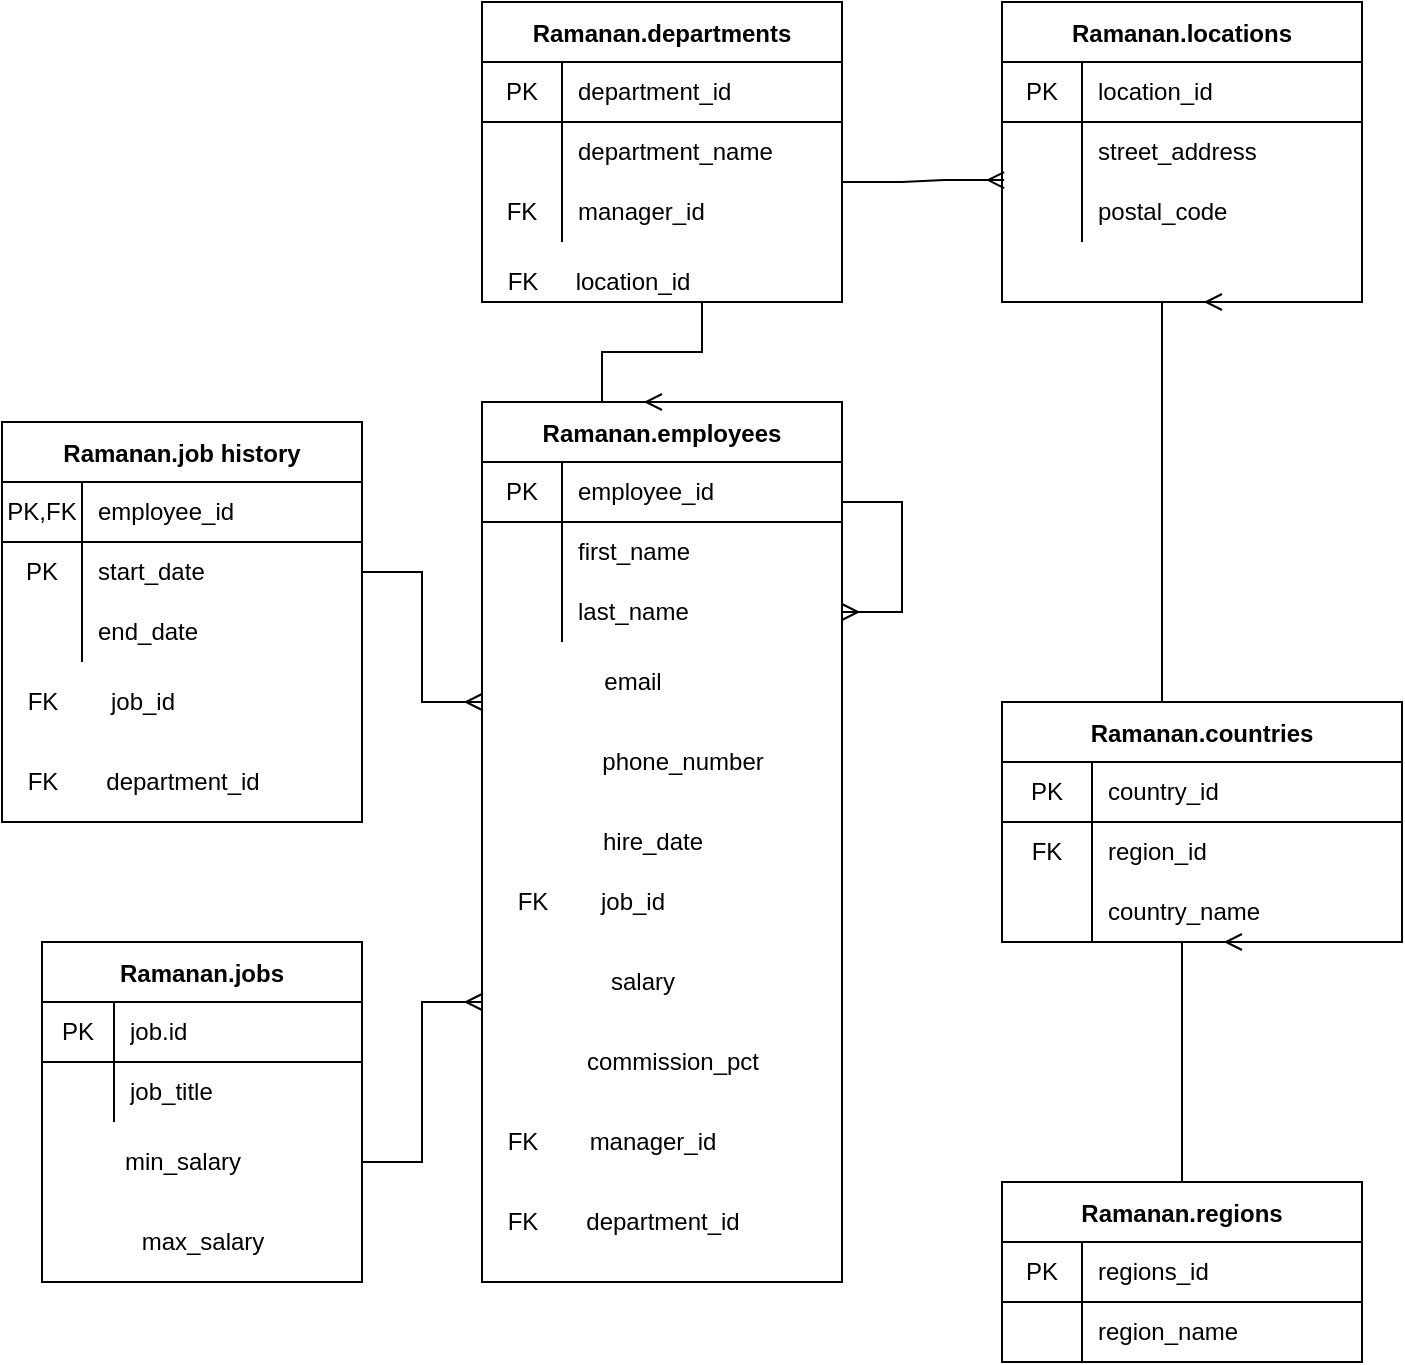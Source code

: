 <mxfile version="15.8.3" type="github">
  <diagram id="_do2Wq0CQdzgEeRjjp6B" name="Page-1">
    <mxGraphModel dx="1422" dy="794" grid="1" gridSize="10" guides="1" tooltips="1" connect="1" arrows="1" fold="1" page="1" pageScale="1" pageWidth="850" pageHeight="1100" math="0" shadow="0">
      <root>
        <mxCell id="0" />
        <mxCell id="1" parent="0" />
        <mxCell id="Srm0D1sLeT1AvmUreg3P-7" value="Ramanan.jobs" style="shape=table;startSize=30;container=1;collapsible=0;childLayout=tableLayout;fixedRows=1;rowLines=0;fontStyle=1;align=center;pointerEvents=1;" vertex="1" parent="1">
          <mxGeometry x="80" y="680" width="160" height="170" as="geometry" />
        </mxCell>
        <mxCell id="Srm0D1sLeT1AvmUreg3P-8" value="" style="shape=partialRectangle;html=1;whiteSpace=wrap;collapsible=0;dropTarget=0;pointerEvents=1;fillColor=none;top=0;left=0;bottom=1;right=0;points=[[0,0.5],[1,0.5]];portConstraint=eastwest;" vertex="1" parent="Srm0D1sLeT1AvmUreg3P-7">
          <mxGeometry y="30" width="160" height="30" as="geometry" />
        </mxCell>
        <mxCell id="Srm0D1sLeT1AvmUreg3P-9" value="PK" style="shape=partialRectangle;html=1;whiteSpace=wrap;connectable=0;fillColor=none;top=0;left=0;bottom=0;right=0;overflow=hidden;pointerEvents=1;" vertex="1" parent="Srm0D1sLeT1AvmUreg3P-8">
          <mxGeometry width="36" height="30" as="geometry">
            <mxRectangle width="36" height="30" as="alternateBounds" />
          </mxGeometry>
        </mxCell>
        <mxCell id="Srm0D1sLeT1AvmUreg3P-10" value="job.id" style="shape=partialRectangle;html=1;whiteSpace=wrap;connectable=0;fillColor=none;top=0;left=0;bottom=0;right=0;align=left;spacingLeft=6;overflow=hidden;pointerEvents=1;" vertex="1" parent="Srm0D1sLeT1AvmUreg3P-8">
          <mxGeometry x="36" width="124" height="30" as="geometry">
            <mxRectangle width="124" height="30" as="alternateBounds" />
          </mxGeometry>
        </mxCell>
        <mxCell id="Srm0D1sLeT1AvmUreg3P-11" value="" style="shape=partialRectangle;html=1;whiteSpace=wrap;collapsible=0;dropTarget=0;pointerEvents=1;fillColor=none;top=0;left=0;bottom=0;right=0;points=[[0,0.5],[1,0.5]];portConstraint=eastwest;" vertex="1" parent="Srm0D1sLeT1AvmUreg3P-7">
          <mxGeometry y="60" width="160" height="30" as="geometry" />
        </mxCell>
        <mxCell id="Srm0D1sLeT1AvmUreg3P-12" value="" style="shape=partialRectangle;html=1;whiteSpace=wrap;connectable=0;fillColor=none;top=0;left=0;bottom=0;right=0;overflow=hidden;pointerEvents=1;" vertex="1" parent="Srm0D1sLeT1AvmUreg3P-11">
          <mxGeometry width="36" height="30" as="geometry">
            <mxRectangle width="36" height="30" as="alternateBounds" />
          </mxGeometry>
        </mxCell>
        <mxCell id="Srm0D1sLeT1AvmUreg3P-13" value="job_title" style="shape=partialRectangle;html=1;whiteSpace=wrap;connectable=0;fillColor=none;top=0;left=0;bottom=0;right=0;align=left;spacingLeft=6;overflow=hidden;pointerEvents=1;" vertex="1" parent="Srm0D1sLeT1AvmUreg3P-11">
          <mxGeometry x="36" width="124" height="30" as="geometry">
            <mxRectangle width="124" height="30" as="alternateBounds" />
          </mxGeometry>
        </mxCell>
        <mxCell id="Srm0D1sLeT1AvmUreg3P-19" value="min_salary" style="text;html=1;align=center;verticalAlign=middle;resizable=0;points=[];autosize=1;strokeColor=none;fillColor=none;" vertex="1" parent="1">
          <mxGeometry x="115" y="780" width="70" height="20" as="geometry" />
        </mxCell>
        <mxCell id="Srm0D1sLeT1AvmUreg3P-20" value="max_salary" style="text;html=1;align=center;verticalAlign=middle;resizable=0;points=[];autosize=1;strokeColor=none;fillColor=none;" vertex="1" parent="1">
          <mxGeometry x="120" y="820" width="80" height="20" as="geometry" />
        </mxCell>
        <mxCell id="Srm0D1sLeT1AvmUreg3P-22" value="Ramanan.regions" style="shape=table;startSize=30;container=1;collapsible=0;childLayout=tableLayout;fixedRows=1;rowLines=0;fontStyle=1;align=center;pointerEvents=1;" vertex="1" parent="1">
          <mxGeometry x="560" y="800" width="180" height="90" as="geometry" />
        </mxCell>
        <mxCell id="Srm0D1sLeT1AvmUreg3P-23" value="" style="shape=partialRectangle;html=1;whiteSpace=wrap;collapsible=0;dropTarget=0;pointerEvents=1;fillColor=none;top=0;left=0;bottom=1;right=0;points=[[0,0.5],[1,0.5]];portConstraint=eastwest;" vertex="1" parent="Srm0D1sLeT1AvmUreg3P-22">
          <mxGeometry y="30" width="180" height="30" as="geometry" />
        </mxCell>
        <mxCell id="Srm0D1sLeT1AvmUreg3P-24" value="PK" style="shape=partialRectangle;html=1;whiteSpace=wrap;connectable=0;fillColor=none;top=0;left=0;bottom=0;right=0;overflow=hidden;pointerEvents=1;" vertex="1" parent="Srm0D1sLeT1AvmUreg3P-23">
          <mxGeometry width="40" height="30" as="geometry">
            <mxRectangle width="40" height="30" as="alternateBounds" />
          </mxGeometry>
        </mxCell>
        <mxCell id="Srm0D1sLeT1AvmUreg3P-25" value="regions_id" style="shape=partialRectangle;html=1;whiteSpace=wrap;connectable=0;fillColor=none;top=0;left=0;bottom=0;right=0;align=left;spacingLeft=6;overflow=hidden;pointerEvents=1;" vertex="1" parent="Srm0D1sLeT1AvmUreg3P-23">
          <mxGeometry x="40" width="140" height="30" as="geometry">
            <mxRectangle width="140" height="30" as="alternateBounds" />
          </mxGeometry>
        </mxCell>
        <mxCell id="Srm0D1sLeT1AvmUreg3P-26" value="" style="shape=partialRectangle;html=1;whiteSpace=wrap;collapsible=0;dropTarget=0;pointerEvents=1;fillColor=none;top=0;left=0;bottom=0;right=0;points=[[0,0.5],[1,0.5]];portConstraint=eastwest;" vertex="1" parent="Srm0D1sLeT1AvmUreg3P-22">
          <mxGeometry y="60" width="180" height="30" as="geometry" />
        </mxCell>
        <mxCell id="Srm0D1sLeT1AvmUreg3P-27" value="" style="shape=partialRectangle;html=1;whiteSpace=wrap;connectable=0;fillColor=none;top=0;left=0;bottom=0;right=0;overflow=hidden;pointerEvents=1;" vertex="1" parent="Srm0D1sLeT1AvmUreg3P-26">
          <mxGeometry width="40" height="30" as="geometry">
            <mxRectangle width="40" height="30" as="alternateBounds" />
          </mxGeometry>
        </mxCell>
        <mxCell id="Srm0D1sLeT1AvmUreg3P-28" value="region_name" style="shape=partialRectangle;html=1;whiteSpace=wrap;connectable=0;fillColor=none;top=0;left=0;bottom=0;right=0;align=left;spacingLeft=6;overflow=hidden;pointerEvents=1;" vertex="1" parent="Srm0D1sLeT1AvmUreg3P-26">
          <mxGeometry x="40" width="140" height="30" as="geometry">
            <mxRectangle width="140" height="30" as="alternateBounds" />
          </mxGeometry>
        </mxCell>
        <mxCell id="Srm0D1sLeT1AvmUreg3P-35" value="Ramanan.countries" style="shape=table;startSize=30;container=1;collapsible=0;childLayout=tableLayout;fixedRows=1;rowLines=0;fontStyle=1;align=center;pointerEvents=1;" vertex="1" parent="1">
          <mxGeometry x="560" y="560" width="200" height="120" as="geometry" />
        </mxCell>
        <mxCell id="Srm0D1sLeT1AvmUreg3P-36" value="" style="shape=partialRectangle;html=1;whiteSpace=wrap;collapsible=0;dropTarget=0;pointerEvents=1;fillColor=none;top=0;left=0;bottom=1;right=0;points=[[0,0.5],[1,0.5]];portConstraint=eastwest;" vertex="1" parent="Srm0D1sLeT1AvmUreg3P-35">
          <mxGeometry y="30" width="200" height="30" as="geometry" />
        </mxCell>
        <mxCell id="Srm0D1sLeT1AvmUreg3P-37" value="PK" style="shape=partialRectangle;html=1;whiteSpace=wrap;connectable=0;fillColor=none;top=0;left=0;bottom=0;right=0;overflow=hidden;pointerEvents=1;" vertex="1" parent="Srm0D1sLeT1AvmUreg3P-36">
          <mxGeometry width="45" height="30" as="geometry">
            <mxRectangle width="45" height="30" as="alternateBounds" />
          </mxGeometry>
        </mxCell>
        <mxCell id="Srm0D1sLeT1AvmUreg3P-38" value="country_id" style="shape=partialRectangle;html=1;whiteSpace=wrap;connectable=0;fillColor=none;top=0;left=0;bottom=0;right=0;align=left;spacingLeft=6;overflow=hidden;pointerEvents=1;" vertex="1" parent="Srm0D1sLeT1AvmUreg3P-36">
          <mxGeometry x="45" width="155" height="30" as="geometry">
            <mxRectangle width="155" height="30" as="alternateBounds" />
          </mxGeometry>
        </mxCell>
        <mxCell id="Srm0D1sLeT1AvmUreg3P-42" value="" style="shape=partialRectangle;html=1;whiteSpace=wrap;collapsible=0;dropTarget=0;pointerEvents=1;fillColor=none;top=0;left=0;bottom=0;right=0;points=[[0,0.5],[1,0.5]];portConstraint=eastwest;" vertex="1" parent="Srm0D1sLeT1AvmUreg3P-35">
          <mxGeometry y="60" width="200" height="30" as="geometry" />
        </mxCell>
        <mxCell id="Srm0D1sLeT1AvmUreg3P-43" value="FK" style="shape=partialRectangle;html=1;whiteSpace=wrap;connectable=0;fillColor=none;top=0;left=0;bottom=0;right=0;overflow=hidden;pointerEvents=1;" vertex="1" parent="Srm0D1sLeT1AvmUreg3P-42">
          <mxGeometry width="45" height="30" as="geometry">
            <mxRectangle width="45" height="30" as="alternateBounds" />
          </mxGeometry>
        </mxCell>
        <mxCell id="Srm0D1sLeT1AvmUreg3P-44" value="region_id" style="shape=partialRectangle;html=1;whiteSpace=wrap;connectable=0;fillColor=none;top=0;left=0;bottom=0;right=0;align=left;spacingLeft=6;overflow=hidden;pointerEvents=1;" vertex="1" parent="Srm0D1sLeT1AvmUreg3P-42">
          <mxGeometry x="45" width="155" height="30" as="geometry">
            <mxRectangle width="155" height="30" as="alternateBounds" />
          </mxGeometry>
        </mxCell>
        <mxCell id="Srm0D1sLeT1AvmUreg3P-39" value="" style="shape=partialRectangle;html=1;whiteSpace=wrap;collapsible=0;dropTarget=0;pointerEvents=1;fillColor=none;top=0;left=0;bottom=0;right=0;points=[[0,0.5],[1,0.5]];portConstraint=eastwest;" vertex="1" parent="Srm0D1sLeT1AvmUreg3P-35">
          <mxGeometry y="90" width="200" height="30" as="geometry" />
        </mxCell>
        <mxCell id="Srm0D1sLeT1AvmUreg3P-40" value="" style="shape=partialRectangle;html=1;whiteSpace=wrap;connectable=0;fillColor=none;top=0;left=0;bottom=0;right=0;overflow=hidden;pointerEvents=1;" vertex="1" parent="Srm0D1sLeT1AvmUreg3P-39">
          <mxGeometry width="45" height="30" as="geometry">
            <mxRectangle width="45" height="30" as="alternateBounds" />
          </mxGeometry>
        </mxCell>
        <mxCell id="Srm0D1sLeT1AvmUreg3P-41" value="country_name" style="shape=partialRectangle;html=1;whiteSpace=wrap;connectable=0;fillColor=none;top=0;left=0;bottom=0;right=0;align=left;spacingLeft=6;overflow=hidden;pointerEvents=1;" vertex="1" parent="Srm0D1sLeT1AvmUreg3P-39">
          <mxGeometry x="45" width="155" height="30" as="geometry">
            <mxRectangle width="155" height="30" as="alternateBounds" />
          </mxGeometry>
        </mxCell>
        <mxCell id="Srm0D1sLeT1AvmUreg3P-47" value="Ramanan.locations" style="shape=table;startSize=30;container=1;collapsible=0;childLayout=tableLayout;fixedRows=1;rowLines=0;fontStyle=1;align=center;pointerEvents=1;" vertex="1" parent="1">
          <mxGeometry x="560" y="210" width="180" height="150" as="geometry" />
        </mxCell>
        <mxCell id="Srm0D1sLeT1AvmUreg3P-48" value="" style="shape=partialRectangle;html=1;whiteSpace=wrap;collapsible=0;dropTarget=0;pointerEvents=1;fillColor=none;top=0;left=0;bottom=1;right=0;points=[[0,0.5],[1,0.5]];portConstraint=eastwest;" vertex="1" parent="Srm0D1sLeT1AvmUreg3P-47">
          <mxGeometry y="30" width="180" height="30" as="geometry" />
        </mxCell>
        <mxCell id="Srm0D1sLeT1AvmUreg3P-49" value="PK" style="shape=partialRectangle;html=1;whiteSpace=wrap;connectable=0;fillColor=none;top=0;left=0;bottom=0;right=0;overflow=hidden;pointerEvents=1;" vertex="1" parent="Srm0D1sLeT1AvmUreg3P-48">
          <mxGeometry width="40" height="30" as="geometry">
            <mxRectangle width="40" height="30" as="alternateBounds" />
          </mxGeometry>
        </mxCell>
        <mxCell id="Srm0D1sLeT1AvmUreg3P-50" value="location_id" style="shape=partialRectangle;html=1;whiteSpace=wrap;connectable=0;fillColor=none;top=0;left=0;bottom=0;right=0;align=left;spacingLeft=6;overflow=hidden;pointerEvents=1;" vertex="1" parent="Srm0D1sLeT1AvmUreg3P-48">
          <mxGeometry x="40" width="140" height="30" as="geometry">
            <mxRectangle width="140" height="30" as="alternateBounds" />
          </mxGeometry>
        </mxCell>
        <mxCell id="Srm0D1sLeT1AvmUreg3P-51" value="" style="shape=partialRectangle;html=1;whiteSpace=wrap;collapsible=0;dropTarget=0;pointerEvents=1;fillColor=none;top=0;left=0;bottom=0;right=0;points=[[0,0.5],[1,0.5]];portConstraint=eastwest;" vertex="1" parent="Srm0D1sLeT1AvmUreg3P-47">
          <mxGeometry y="60" width="180" height="30" as="geometry" />
        </mxCell>
        <mxCell id="Srm0D1sLeT1AvmUreg3P-52" value="" style="shape=partialRectangle;html=1;whiteSpace=wrap;connectable=0;fillColor=none;top=0;left=0;bottom=0;right=0;overflow=hidden;pointerEvents=1;" vertex="1" parent="Srm0D1sLeT1AvmUreg3P-51">
          <mxGeometry width="40" height="30" as="geometry">
            <mxRectangle width="40" height="30" as="alternateBounds" />
          </mxGeometry>
        </mxCell>
        <mxCell id="Srm0D1sLeT1AvmUreg3P-53" value="street_address" style="shape=partialRectangle;html=1;whiteSpace=wrap;connectable=0;fillColor=none;top=0;left=0;bottom=0;right=0;align=left;spacingLeft=6;overflow=hidden;pointerEvents=1;" vertex="1" parent="Srm0D1sLeT1AvmUreg3P-51">
          <mxGeometry x="40" width="140" height="30" as="geometry">
            <mxRectangle width="140" height="30" as="alternateBounds" />
          </mxGeometry>
        </mxCell>
        <mxCell id="Srm0D1sLeT1AvmUreg3P-54" value="" style="shape=partialRectangle;html=1;whiteSpace=wrap;collapsible=0;dropTarget=0;pointerEvents=1;fillColor=none;top=0;left=0;bottom=0;right=0;points=[[0,0.5],[1,0.5]];portConstraint=eastwest;" vertex="1" parent="Srm0D1sLeT1AvmUreg3P-47">
          <mxGeometry y="90" width="180" height="30" as="geometry" />
        </mxCell>
        <mxCell id="Srm0D1sLeT1AvmUreg3P-55" value="" style="shape=partialRectangle;html=1;whiteSpace=wrap;connectable=0;fillColor=none;top=0;left=0;bottom=0;right=0;overflow=hidden;pointerEvents=1;" vertex="1" parent="Srm0D1sLeT1AvmUreg3P-54">
          <mxGeometry width="40" height="30" as="geometry">
            <mxRectangle width="40" height="30" as="alternateBounds" />
          </mxGeometry>
        </mxCell>
        <mxCell id="Srm0D1sLeT1AvmUreg3P-56" value="postal_code" style="shape=partialRectangle;html=1;whiteSpace=wrap;connectable=0;fillColor=none;top=0;left=0;bottom=0;right=0;align=left;spacingLeft=6;overflow=hidden;pointerEvents=1;" vertex="1" parent="Srm0D1sLeT1AvmUreg3P-54">
          <mxGeometry x="40" width="140" height="30" as="geometry">
            <mxRectangle width="140" height="30" as="alternateBounds" />
          </mxGeometry>
        </mxCell>
        <mxCell id="Srm0D1sLeT1AvmUreg3P-57" value="Ramanan.departments" style="shape=table;startSize=30;container=1;collapsible=0;childLayout=tableLayout;fixedRows=1;rowLines=0;fontStyle=1;align=center;pointerEvents=1;" vertex="1" parent="1">
          <mxGeometry x="300" y="210" width="180" height="150" as="geometry" />
        </mxCell>
        <mxCell id="Srm0D1sLeT1AvmUreg3P-58" value="" style="shape=partialRectangle;html=1;whiteSpace=wrap;collapsible=0;dropTarget=0;pointerEvents=1;fillColor=none;top=0;left=0;bottom=1;right=0;points=[[0,0.5],[1,0.5]];portConstraint=eastwest;" vertex="1" parent="Srm0D1sLeT1AvmUreg3P-57">
          <mxGeometry y="30" width="180" height="30" as="geometry" />
        </mxCell>
        <mxCell id="Srm0D1sLeT1AvmUreg3P-59" value="PK" style="shape=partialRectangle;html=1;whiteSpace=wrap;connectable=0;fillColor=none;top=0;left=0;bottom=0;right=0;overflow=hidden;pointerEvents=1;" vertex="1" parent="Srm0D1sLeT1AvmUreg3P-58">
          <mxGeometry width="40" height="30" as="geometry">
            <mxRectangle width="40" height="30" as="alternateBounds" />
          </mxGeometry>
        </mxCell>
        <mxCell id="Srm0D1sLeT1AvmUreg3P-60" value="department_id" style="shape=partialRectangle;html=1;whiteSpace=wrap;connectable=0;fillColor=none;top=0;left=0;bottom=0;right=0;align=left;spacingLeft=6;overflow=hidden;pointerEvents=1;" vertex="1" parent="Srm0D1sLeT1AvmUreg3P-58">
          <mxGeometry x="40" width="140" height="30" as="geometry">
            <mxRectangle width="140" height="30" as="alternateBounds" />
          </mxGeometry>
        </mxCell>
        <mxCell id="Srm0D1sLeT1AvmUreg3P-61" value="" style="shape=partialRectangle;html=1;whiteSpace=wrap;collapsible=0;dropTarget=0;pointerEvents=1;fillColor=none;top=0;left=0;bottom=0;right=0;points=[[0,0.5],[1,0.5]];portConstraint=eastwest;" vertex="1" parent="Srm0D1sLeT1AvmUreg3P-57">
          <mxGeometry y="60" width="180" height="30" as="geometry" />
        </mxCell>
        <mxCell id="Srm0D1sLeT1AvmUreg3P-62" value="" style="shape=partialRectangle;html=1;whiteSpace=wrap;connectable=0;fillColor=none;top=0;left=0;bottom=0;right=0;overflow=hidden;pointerEvents=1;" vertex="1" parent="Srm0D1sLeT1AvmUreg3P-61">
          <mxGeometry width="40" height="30" as="geometry">
            <mxRectangle width="40" height="30" as="alternateBounds" />
          </mxGeometry>
        </mxCell>
        <mxCell id="Srm0D1sLeT1AvmUreg3P-63" value="department_name" style="shape=partialRectangle;html=1;whiteSpace=wrap;connectable=0;fillColor=none;top=0;left=0;bottom=0;right=0;align=left;spacingLeft=6;overflow=hidden;pointerEvents=1;" vertex="1" parent="Srm0D1sLeT1AvmUreg3P-61">
          <mxGeometry x="40" width="140" height="30" as="geometry">
            <mxRectangle width="140" height="30" as="alternateBounds" />
          </mxGeometry>
        </mxCell>
        <mxCell id="Srm0D1sLeT1AvmUreg3P-64" value="" style="shape=partialRectangle;html=1;whiteSpace=wrap;collapsible=0;dropTarget=0;pointerEvents=1;fillColor=none;top=0;left=0;bottom=0;right=0;points=[[0,0.5],[1,0.5]];portConstraint=eastwest;" vertex="1" parent="Srm0D1sLeT1AvmUreg3P-57">
          <mxGeometry y="90" width="180" height="30" as="geometry" />
        </mxCell>
        <mxCell id="Srm0D1sLeT1AvmUreg3P-65" value="FK" style="shape=partialRectangle;html=1;whiteSpace=wrap;connectable=0;fillColor=none;top=0;left=0;bottom=0;right=0;overflow=hidden;pointerEvents=1;" vertex="1" parent="Srm0D1sLeT1AvmUreg3P-64">
          <mxGeometry width="40" height="30" as="geometry">
            <mxRectangle width="40" height="30" as="alternateBounds" />
          </mxGeometry>
        </mxCell>
        <mxCell id="Srm0D1sLeT1AvmUreg3P-66" value="manager_id" style="shape=partialRectangle;html=1;whiteSpace=wrap;connectable=0;fillColor=none;top=0;left=0;bottom=0;right=0;align=left;spacingLeft=6;overflow=hidden;pointerEvents=1;" vertex="1" parent="Srm0D1sLeT1AvmUreg3P-64">
          <mxGeometry x="40" width="140" height="30" as="geometry">
            <mxRectangle width="140" height="30" as="alternateBounds" />
          </mxGeometry>
        </mxCell>
        <mxCell id="Srm0D1sLeT1AvmUreg3P-80" value="Ramanan.employees" style="shape=table;startSize=30;container=1;collapsible=0;childLayout=tableLayout;fixedRows=1;rowLines=0;fontStyle=1;align=center;pointerEvents=1;" vertex="1" parent="1">
          <mxGeometry x="300" y="410" width="180" height="440" as="geometry" />
        </mxCell>
        <mxCell id="Srm0D1sLeT1AvmUreg3P-81" value="" style="shape=partialRectangle;html=1;whiteSpace=wrap;collapsible=0;dropTarget=0;pointerEvents=1;fillColor=none;top=0;left=0;bottom=1;right=0;points=[[0,0.5],[1,0.5]];portConstraint=eastwest;" vertex="1" parent="Srm0D1sLeT1AvmUreg3P-80">
          <mxGeometry y="30" width="180" height="30" as="geometry" />
        </mxCell>
        <mxCell id="Srm0D1sLeT1AvmUreg3P-82" value="PK" style="shape=partialRectangle;html=1;whiteSpace=wrap;connectable=0;fillColor=none;top=0;left=0;bottom=0;right=0;overflow=hidden;pointerEvents=1;" vertex="1" parent="Srm0D1sLeT1AvmUreg3P-81">
          <mxGeometry width="40" height="30" as="geometry">
            <mxRectangle width="40" height="30" as="alternateBounds" />
          </mxGeometry>
        </mxCell>
        <mxCell id="Srm0D1sLeT1AvmUreg3P-83" value="employee_id" style="shape=partialRectangle;html=1;whiteSpace=wrap;connectable=0;fillColor=none;top=0;left=0;bottom=0;right=0;align=left;spacingLeft=6;overflow=hidden;pointerEvents=1;" vertex="1" parent="Srm0D1sLeT1AvmUreg3P-81">
          <mxGeometry x="40" width="140" height="30" as="geometry">
            <mxRectangle width="140" height="30" as="alternateBounds" />
          </mxGeometry>
        </mxCell>
        <mxCell id="Srm0D1sLeT1AvmUreg3P-84" value="" style="shape=partialRectangle;html=1;whiteSpace=wrap;collapsible=0;dropTarget=0;pointerEvents=1;fillColor=none;top=0;left=0;bottom=0;right=0;points=[[0,0.5],[1,0.5]];portConstraint=eastwest;" vertex="1" parent="Srm0D1sLeT1AvmUreg3P-80">
          <mxGeometry y="60" width="180" height="30" as="geometry" />
        </mxCell>
        <mxCell id="Srm0D1sLeT1AvmUreg3P-85" value="" style="shape=partialRectangle;html=1;whiteSpace=wrap;connectable=0;fillColor=none;top=0;left=0;bottom=0;right=0;overflow=hidden;pointerEvents=1;" vertex="1" parent="Srm0D1sLeT1AvmUreg3P-84">
          <mxGeometry width="40" height="30" as="geometry">
            <mxRectangle width="40" height="30" as="alternateBounds" />
          </mxGeometry>
        </mxCell>
        <mxCell id="Srm0D1sLeT1AvmUreg3P-86" value="first_name" style="shape=partialRectangle;html=1;whiteSpace=wrap;connectable=0;fillColor=none;top=0;left=0;bottom=0;right=0;align=left;spacingLeft=6;overflow=hidden;pointerEvents=1;" vertex="1" parent="Srm0D1sLeT1AvmUreg3P-84">
          <mxGeometry x="40" width="140" height="30" as="geometry">
            <mxRectangle width="140" height="30" as="alternateBounds" />
          </mxGeometry>
        </mxCell>
        <mxCell id="Srm0D1sLeT1AvmUreg3P-87" value="" style="shape=partialRectangle;html=1;whiteSpace=wrap;collapsible=0;dropTarget=0;pointerEvents=1;fillColor=none;top=0;left=0;bottom=0;right=0;points=[[0,0.5],[1,0.5]];portConstraint=eastwest;" vertex="1" parent="Srm0D1sLeT1AvmUreg3P-80">
          <mxGeometry y="90" width="180" height="30" as="geometry" />
        </mxCell>
        <mxCell id="Srm0D1sLeT1AvmUreg3P-88" value="" style="shape=partialRectangle;html=1;whiteSpace=wrap;connectable=0;fillColor=none;top=0;left=0;bottom=0;right=0;overflow=hidden;pointerEvents=1;" vertex="1" parent="Srm0D1sLeT1AvmUreg3P-87">
          <mxGeometry width="40" height="30" as="geometry">
            <mxRectangle width="40" height="30" as="alternateBounds" />
          </mxGeometry>
        </mxCell>
        <mxCell id="Srm0D1sLeT1AvmUreg3P-89" value="last_name" style="shape=partialRectangle;html=1;whiteSpace=wrap;connectable=0;fillColor=none;top=0;left=0;bottom=0;right=0;align=left;spacingLeft=6;overflow=hidden;pointerEvents=1;" vertex="1" parent="Srm0D1sLeT1AvmUreg3P-87">
          <mxGeometry x="40" width="140" height="30" as="geometry">
            <mxRectangle width="140" height="30" as="alternateBounds" />
          </mxGeometry>
        </mxCell>
        <mxCell id="Srm0D1sLeT1AvmUreg3P-121" value="email" style="text;html=1;align=center;verticalAlign=middle;resizable=0;points=[];autosize=1;strokeColor=none;fillColor=none;" vertex="1" parent="1">
          <mxGeometry x="355" y="540" width="40" height="20" as="geometry" />
        </mxCell>
        <mxCell id="Srm0D1sLeT1AvmUreg3P-123" value="phone_number" style="text;html=1;align=center;verticalAlign=middle;resizable=0;points=[];autosize=1;strokeColor=none;fillColor=none;" vertex="1" parent="1">
          <mxGeometry x="350" y="580" width="100" height="20" as="geometry" />
        </mxCell>
        <mxCell id="Srm0D1sLeT1AvmUreg3P-124" value="hire_date" style="text;html=1;align=center;verticalAlign=middle;resizable=0;points=[];autosize=1;strokeColor=none;fillColor=none;" vertex="1" parent="1">
          <mxGeometry x="350" y="620" width="70" height="20" as="geometry" />
        </mxCell>
        <mxCell id="Srm0D1sLeT1AvmUreg3P-125" value="job_id" style="text;html=1;align=center;verticalAlign=middle;resizable=0;points=[];autosize=1;strokeColor=none;fillColor=none;" vertex="1" parent="1">
          <mxGeometry x="350" y="650" width="50" height="20" as="geometry" />
        </mxCell>
        <mxCell id="Srm0D1sLeT1AvmUreg3P-126" value="salary" style="text;html=1;align=center;verticalAlign=middle;resizable=0;points=[];autosize=1;strokeColor=none;fillColor=none;" vertex="1" parent="1">
          <mxGeometry x="355" y="690" width="50" height="20" as="geometry" />
        </mxCell>
        <mxCell id="Srm0D1sLeT1AvmUreg3P-127" value="commission_pct" style="text;html=1;align=center;verticalAlign=middle;resizable=0;points=[];autosize=1;strokeColor=none;fillColor=none;" vertex="1" parent="1">
          <mxGeometry x="345" y="730" width="100" height="20" as="geometry" />
        </mxCell>
        <mxCell id="Srm0D1sLeT1AvmUreg3P-128" value="manager_id" style="text;html=1;align=center;verticalAlign=middle;resizable=0;points=[];autosize=1;strokeColor=none;fillColor=none;" vertex="1" parent="1">
          <mxGeometry x="345" y="770" width="80" height="20" as="geometry" />
        </mxCell>
        <mxCell id="Srm0D1sLeT1AvmUreg3P-129" value="department_id" style="text;html=1;align=center;verticalAlign=middle;resizable=0;points=[];autosize=1;strokeColor=none;fillColor=none;" vertex="1" parent="1">
          <mxGeometry x="345" y="810" width="90" height="20" as="geometry" />
        </mxCell>
        <mxCell id="Srm0D1sLeT1AvmUreg3P-130" value="location_id" style="text;html=1;align=center;verticalAlign=middle;resizable=0;points=[];autosize=1;strokeColor=none;fillColor=none;" vertex="1" parent="1">
          <mxGeometry x="340" y="340" width="70" height="20" as="geometry" />
        </mxCell>
        <mxCell id="Srm0D1sLeT1AvmUreg3P-131" value="FK" style="text;html=1;align=center;verticalAlign=middle;resizable=0;points=[];autosize=1;strokeColor=none;fillColor=none;" vertex="1" parent="1">
          <mxGeometry x="310" y="650" width="30" height="20" as="geometry" />
        </mxCell>
        <mxCell id="Srm0D1sLeT1AvmUreg3P-132" value="FK" style="text;html=1;align=center;verticalAlign=middle;resizable=0;points=[];autosize=1;strokeColor=none;fillColor=none;" vertex="1" parent="1">
          <mxGeometry x="305" y="770" width="30" height="20" as="geometry" />
        </mxCell>
        <mxCell id="Srm0D1sLeT1AvmUreg3P-133" value="FK" style="text;html=1;align=center;verticalAlign=middle;resizable=0;points=[];autosize=1;strokeColor=none;fillColor=none;" vertex="1" parent="1">
          <mxGeometry x="305" y="810" width="30" height="20" as="geometry" />
        </mxCell>
        <mxCell id="Srm0D1sLeT1AvmUreg3P-134" value="Ramanan.job history" style="shape=table;startSize=30;container=1;collapsible=0;childLayout=tableLayout;fixedRows=1;rowLines=0;fontStyle=1;align=center;pointerEvents=1;" vertex="1" parent="1">
          <mxGeometry x="60" y="420" width="180" height="200" as="geometry" />
        </mxCell>
        <mxCell id="Srm0D1sLeT1AvmUreg3P-135" value="" style="shape=partialRectangle;html=1;whiteSpace=wrap;collapsible=0;dropTarget=0;pointerEvents=1;fillColor=none;top=0;left=0;bottom=1;right=0;points=[[0,0.5],[1,0.5]];portConstraint=eastwest;" vertex="1" parent="Srm0D1sLeT1AvmUreg3P-134">
          <mxGeometry y="30" width="180" height="30" as="geometry" />
        </mxCell>
        <mxCell id="Srm0D1sLeT1AvmUreg3P-136" value="PK,FK" style="shape=partialRectangle;html=1;whiteSpace=wrap;connectable=0;fillColor=none;top=0;left=0;bottom=0;right=0;overflow=hidden;pointerEvents=1;" vertex="1" parent="Srm0D1sLeT1AvmUreg3P-135">
          <mxGeometry width="40" height="30" as="geometry">
            <mxRectangle width="40" height="30" as="alternateBounds" />
          </mxGeometry>
        </mxCell>
        <mxCell id="Srm0D1sLeT1AvmUreg3P-137" value="employee_id" style="shape=partialRectangle;html=1;whiteSpace=wrap;connectable=0;fillColor=none;top=0;left=0;bottom=0;right=0;align=left;spacingLeft=6;overflow=hidden;pointerEvents=1;" vertex="1" parent="Srm0D1sLeT1AvmUreg3P-135">
          <mxGeometry x="40" width="140" height="30" as="geometry">
            <mxRectangle width="140" height="30" as="alternateBounds" />
          </mxGeometry>
        </mxCell>
        <mxCell id="Srm0D1sLeT1AvmUreg3P-138" value="" style="shape=partialRectangle;html=1;whiteSpace=wrap;collapsible=0;dropTarget=0;pointerEvents=1;fillColor=none;top=0;left=0;bottom=0;right=0;points=[[0,0.5],[1,0.5]];portConstraint=eastwest;" vertex="1" parent="Srm0D1sLeT1AvmUreg3P-134">
          <mxGeometry y="60" width="180" height="30" as="geometry" />
        </mxCell>
        <mxCell id="Srm0D1sLeT1AvmUreg3P-139" value="PK" style="shape=partialRectangle;html=1;whiteSpace=wrap;connectable=0;fillColor=none;top=0;left=0;bottom=0;right=0;overflow=hidden;pointerEvents=1;" vertex="1" parent="Srm0D1sLeT1AvmUreg3P-138">
          <mxGeometry width="40" height="30" as="geometry">
            <mxRectangle width="40" height="30" as="alternateBounds" />
          </mxGeometry>
        </mxCell>
        <mxCell id="Srm0D1sLeT1AvmUreg3P-140" value="start_date" style="shape=partialRectangle;html=1;whiteSpace=wrap;connectable=0;fillColor=none;top=0;left=0;bottom=0;right=0;align=left;spacingLeft=6;overflow=hidden;pointerEvents=1;" vertex="1" parent="Srm0D1sLeT1AvmUreg3P-138">
          <mxGeometry x="40" width="140" height="30" as="geometry">
            <mxRectangle width="140" height="30" as="alternateBounds" />
          </mxGeometry>
        </mxCell>
        <mxCell id="Srm0D1sLeT1AvmUreg3P-141" value="" style="shape=partialRectangle;html=1;whiteSpace=wrap;collapsible=0;dropTarget=0;pointerEvents=1;fillColor=none;top=0;left=0;bottom=0;right=0;points=[[0,0.5],[1,0.5]];portConstraint=eastwest;" vertex="1" parent="Srm0D1sLeT1AvmUreg3P-134">
          <mxGeometry y="90" width="180" height="30" as="geometry" />
        </mxCell>
        <mxCell id="Srm0D1sLeT1AvmUreg3P-142" value="" style="shape=partialRectangle;html=1;whiteSpace=wrap;connectable=0;fillColor=none;top=0;left=0;bottom=0;right=0;overflow=hidden;pointerEvents=1;" vertex="1" parent="Srm0D1sLeT1AvmUreg3P-141">
          <mxGeometry width="40" height="30" as="geometry">
            <mxRectangle width="40" height="30" as="alternateBounds" />
          </mxGeometry>
        </mxCell>
        <mxCell id="Srm0D1sLeT1AvmUreg3P-143" value="end_date" style="shape=partialRectangle;html=1;whiteSpace=wrap;connectable=0;fillColor=none;top=0;left=0;bottom=0;right=0;align=left;spacingLeft=6;overflow=hidden;pointerEvents=1;" vertex="1" parent="Srm0D1sLeT1AvmUreg3P-141">
          <mxGeometry x="40" width="140" height="30" as="geometry">
            <mxRectangle width="140" height="30" as="alternateBounds" />
          </mxGeometry>
        </mxCell>
        <mxCell id="Srm0D1sLeT1AvmUreg3P-144" value="job_id" style="text;html=1;align=center;verticalAlign=middle;resizable=0;points=[];autosize=1;strokeColor=none;fillColor=none;" vertex="1" parent="1">
          <mxGeometry x="105" y="550" width="50" height="20" as="geometry" />
        </mxCell>
        <mxCell id="Srm0D1sLeT1AvmUreg3P-145" value="department_id" style="text;html=1;align=center;verticalAlign=middle;resizable=0;points=[];autosize=1;strokeColor=none;fillColor=none;" vertex="1" parent="1">
          <mxGeometry x="105" y="590" width="90" height="20" as="geometry" />
        </mxCell>
        <mxCell id="Srm0D1sLeT1AvmUreg3P-146" value="FK" style="text;html=1;align=center;verticalAlign=middle;resizable=0;points=[];autosize=1;strokeColor=none;fillColor=none;" vertex="1" parent="1">
          <mxGeometry x="65" y="550" width="30" height="20" as="geometry" />
        </mxCell>
        <mxCell id="Srm0D1sLeT1AvmUreg3P-147" value="FK" style="text;html=1;align=center;verticalAlign=middle;resizable=0;points=[];autosize=1;strokeColor=none;fillColor=none;" vertex="1" parent="1">
          <mxGeometry x="65" y="590" width="30" height="20" as="geometry" />
        </mxCell>
        <mxCell id="Srm0D1sLeT1AvmUreg3P-153" value="" style="edgeStyle=entityRelationEdgeStyle;fontSize=12;html=1;endArrow=ERmany;rounded=0;exitX=1;exitY=0.5;exitDx=0;exitDy=0;" edge="1" parent="1" source="Srm0D1sLeT1AvmUreg3P-138">
          <mxGeometry width="100" height="100" relative="1" as="geometry">
            <mxPoint x="250" y="500" as="sourcePoint" />
            <mxPoint x="300" y="560" as="targetPoint" />
          </mxGeometry>
        </mxCell>
        <mxCell id="Srm0D1sLeT1AvmUreg3P-154" value="" style="edgeStyle=entityRelationEdgeStyle;fontSize=12;html=1;endArrow=ERmany;rounded=0;" edge="1" parent="1">
          <mxGeometry width="100" height="100" relative="1" as="geometry">
            <mxPoint x="240" y="790" as="sourcePoint" />
            <mxPoint x="300" y="710" as="targetPoint" />
          </mxGeometry>
        </mxCell>
        <mxCell id="Srm0D1sLeT1AvmUreg3P-155" value="" style="edgeStyle=entityRelationEdgeStyle;fontSize=12;html=1;endArrow=ERmany;rounded=0;entryX=0.5;entryY=0;entryDx=0;entryDy=0;" edge="1" parent="1" target="Srm0D1sLeT1AvmUreg3P-80">
          <mxGeometry width="100" height="100" relative="1" as="geometry">
            <mxPoint x="380" y="360" as="sourcePoint" />
            <mxPoint x="415" y="380" as="targetPoint" />
          </mxGeometry>
        </mxCell>
        <mxCell id="Srm0D1sLeT1AvmUreg3P-156" value="" style="edgeStyle=entityRelationEdgeStyle;fontSize=12;html=1;endArrow=ERmany;rounded=0;exitX=0.25;exitY=0;exitDx=0;exitDy=0;" edge="1" parent="1" source="Srm0D1sLeT1AvmUreg3P-35">
          <mxGeometry width="100" height="100" relative="1" as="geometry">
            <mxPoint x="570" y="600" as="sourcePoint" />
            <mxPoint x="670" y="360" as="targetPoint" />
          </mxGeometry>
        </mxCell>
        <mxCell id="Srm0D1sLeT1AvmUreg3P-160" value="FK" style="text;html=1;align=center;verticalAlign=middle;resizable=0;points=[];autosize=1;strokeColor=none;fillColor=none;" vertex="1" parent="1">
          <mxGeometry x="305" y="340" width="30" height="20" as="geometry" />
        </mxCell>
        <mxCell id="Srm0D1sLeT1AvmUreg3P-161" value="" style="edgeStyle=entityRelationEdgeStyle;fontSize=12;html=1;endArrow=ERmany;rounded=0;" edge="1" parent="1" target="Srm0D1sLeT1AvmUreg3P-87">
          <mxGeometry width="100" height="100" relative="1" as="geometry">
            <mxPoint x="480" y="460" as="sourcePoint" />
            <mxPoint x="580" y="360" as="targetPoint" />
          </mxGeometry>
        </mxCell>
        <mxCell id="Srm0D1sLeT1AvmUreg3P-162" value="" style="edgeStyle=entityRelationEdgeStyle;fontSize=12;html=1;endArrow=ERmany;rounded=0;entryX=0.006;entryY=0.967;entryDx=0;entryDy=0;entryPerimeter=0;" edge="1" parent="1" target="Srm0D1sLeT1AvmUreg3P-51">
          <mxGeometry width="100" height="100" relative="1" as="geometry">
            <mxPoint x="480" y="300" as="sourcePoint" />
            <mxPoint x="580" y="200" as="targetPoint" />
          </mxGeometry>
        </mxCell>
        <mxCell id="Srm0D1sLeT1AvmUreg3P-165" value="" style="edgeStyle=entityRelationEdgeStyle;fontSize=12;html=1;endArrow=ERmany;rounded=0;" edge="1" parent="1">
          <mxGeometry width="100" height="100" relative="1" as="geometry">
            <mxPoint x="620" y="800" as="sourcePoint" />
            <mxPoint x="680" y="680" as="targetPoint" />
          </mxGeometry>
        </mxCell>
      </root>
    </mxGraphModel>
  </diagram>
</mxfile>
